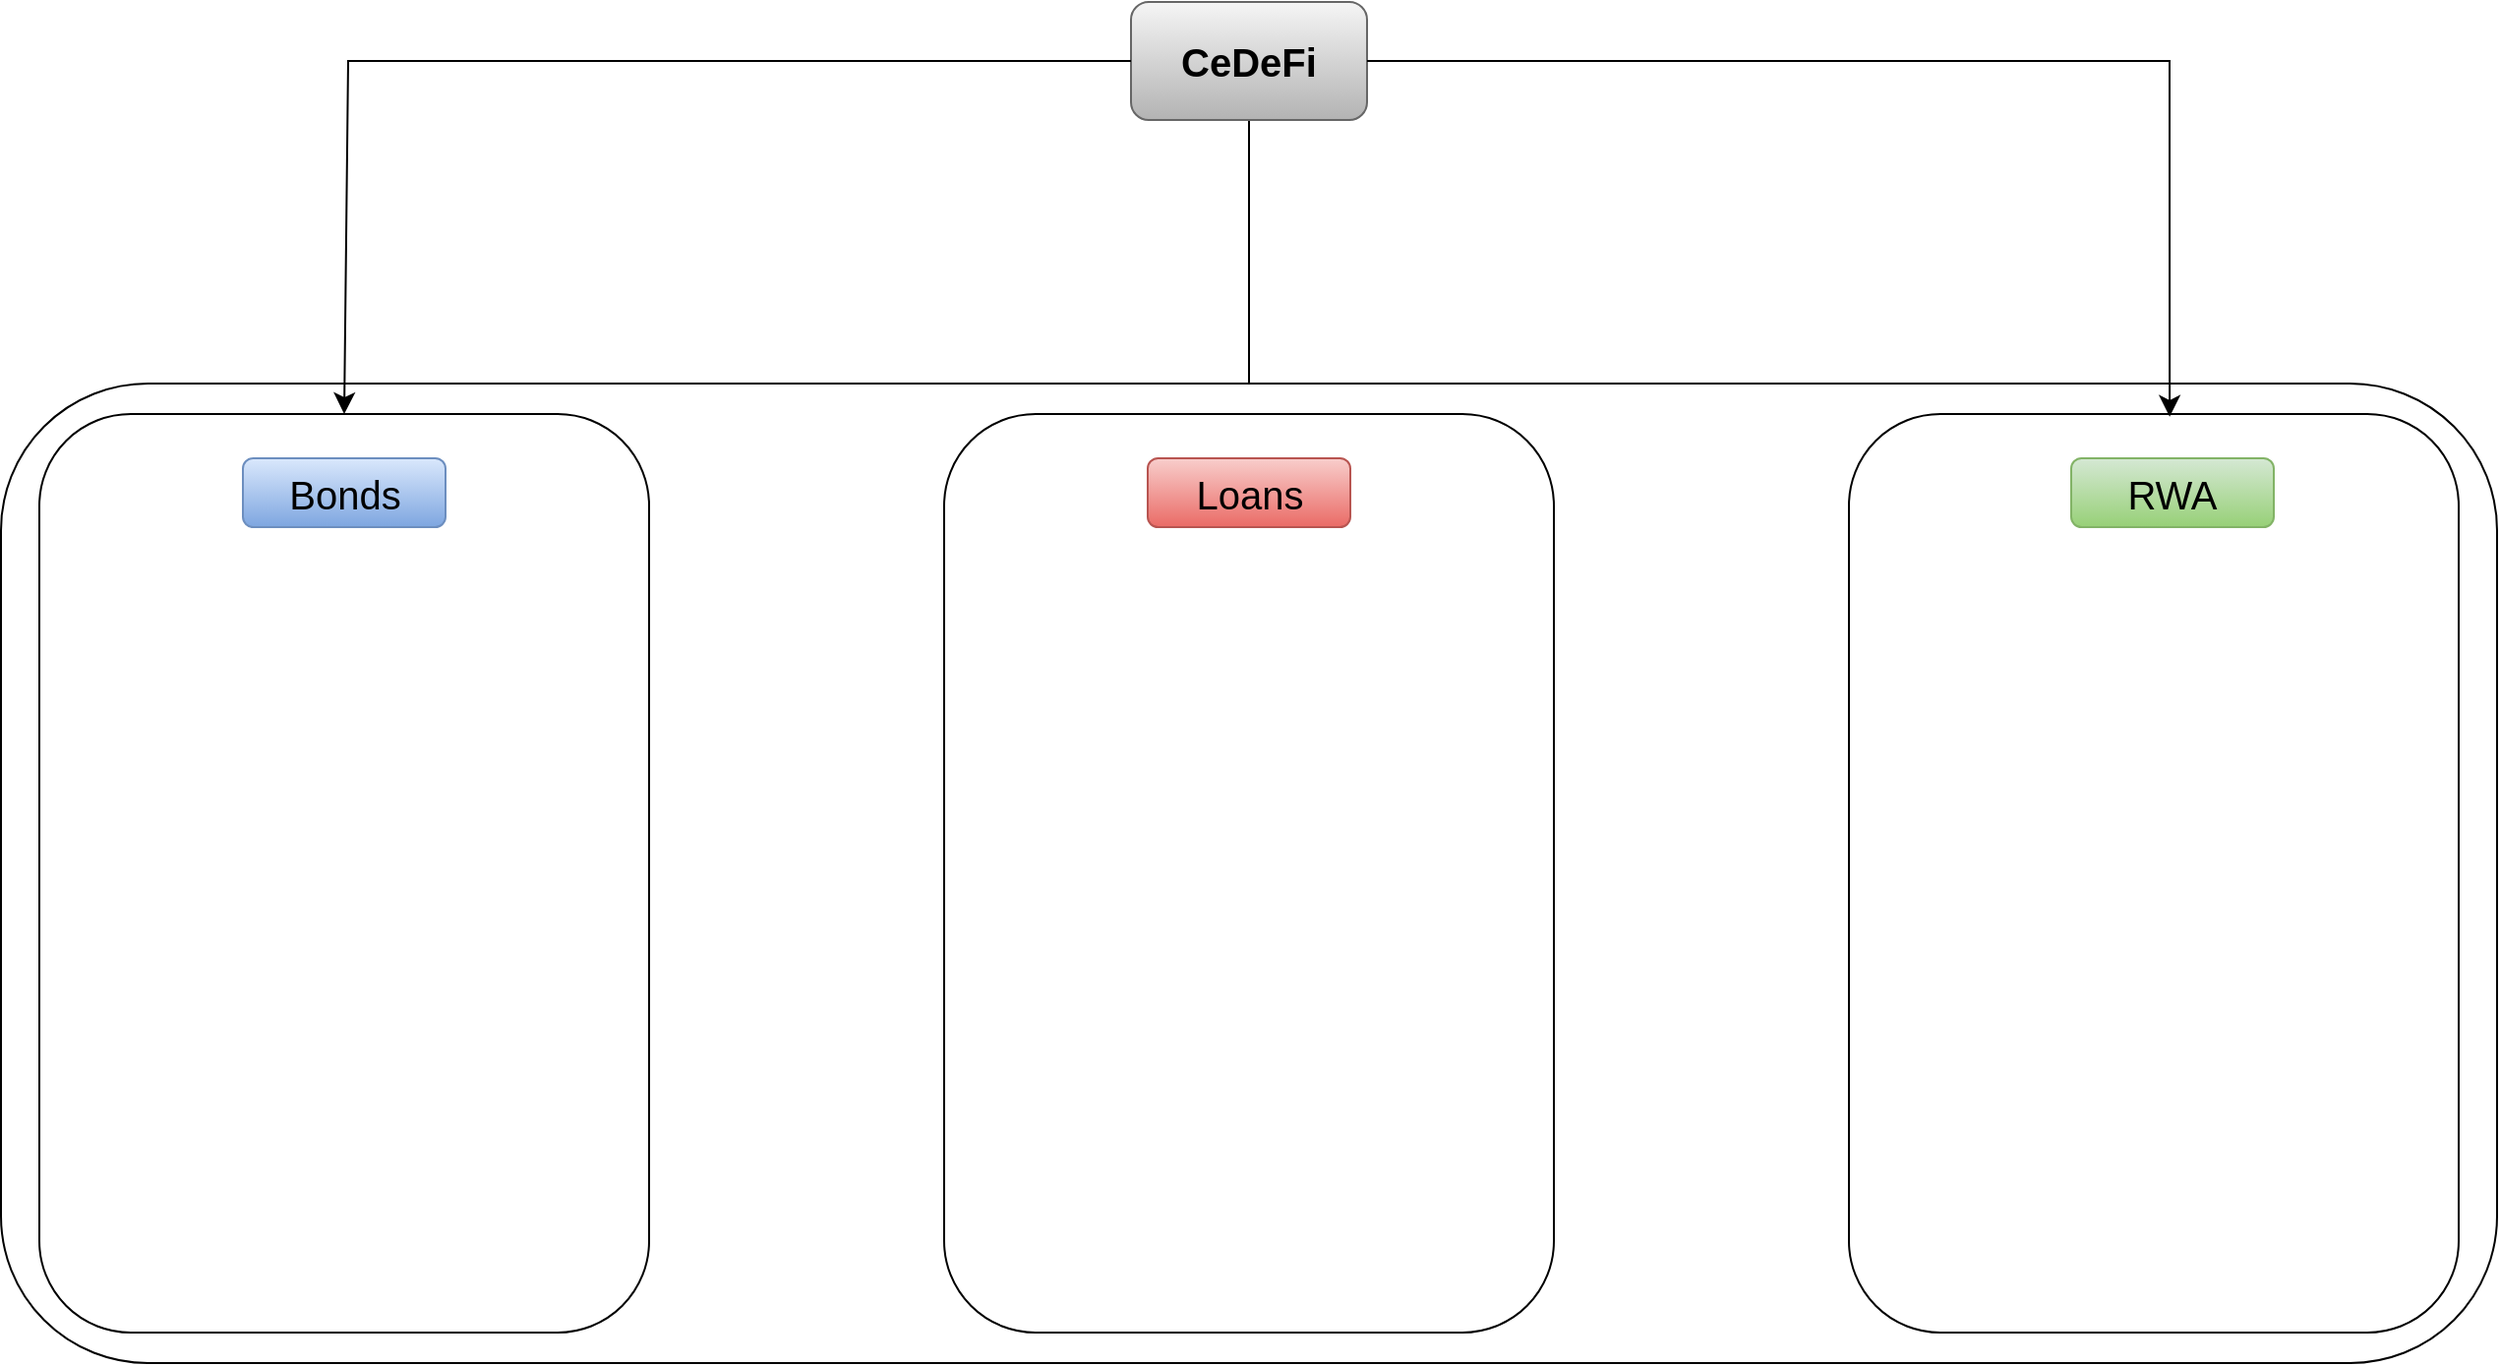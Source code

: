 <mxfile version="26.2.14">
  <diagram name="Page-1" id="bf62UW9w0KqtpKUw2RsD">
    <mxGraphModel dx="2225" dy="1258" grid="0" gridSize="10" guides="1" tooltips="1" connect="1" arrows="1" fold="1" page="0" pageScale="1" pageWidth="1500" pageHeight="800" math="0" shadow="0">
      <root>
        <mxCell id="0" />
        <mxCell id="1" parent="0" />
        <mxCell id="b0HriobLCfODPX51pv7s-11" style="edgeStyle=none;curved=1;rounded=0;orthogonalLoop=1;jettySize=auto;html=1;fontSize=12;startSize=8;endSize=8;" edge="1" parent="1" source="b0HriobLCfODPX51pv7s-1" target="b0HriobLCfODPX51pv7s-4">
          <mxGeometry relative="1" as="geometry" />
        </mxCell>
        <mxCell id="b0HriobLCfODPX51pv7s-1" value="&lt;font style=&quot;font-size: 20px;&quot;&gt;&lt;b&gt;CeDeFi&lt;/b&gt;&lt;/font&gt;" style="rounded=1;whiteSpace=wrap;html=1;fillColor=#f5f5f5;gradientColor=#b3b3b3;strokeColor=#666666;" vertex="1" parent="1">
          <mxGeometry x="108" y="-184" width="120" height="60" as="geometry" />
        </mxCell>
        <mxCell id="b0HriobLCfODPX51pv7s-2" value="" style="rounded=1;whiteSpace=wrap;html=1;" vertex="1" parent="1">
          <mxGeometry x="-466.5" y="10" width="1269" height="498" as="geometry" />
        </mxCell>
        <mxCell id="b0HriobLCfODPX51pv7s-3" value="" style="rounded=1;whiteSpace=wrap;html=1;" vertex="1" parent="1">
          <mxGeometry x="-447" y="25.5" width="310" height="467" as="geometry" />
        </mxCell>
        <mxCell id="b0HriobLCfODPX51pv7s-4" value="" style="rounded=1;whiteSpace=wrap;html=1;" vertex="1" parent="1">
          <mxGeometry x="13" y="25.5" width="310" height="467" as="geometry" />
        </mxCell>
        <mxCell id="b0HriobLCfODPX51pv7s-5" value="" style="rounded=1;whiteSpace=wrap;html=1;" vertex="1" parent="1">
          <mxGeometry x="473" y="25.5" width="310" height="467" as="geometry" />
        </mxCell>
        <mxCell id="b0HriobLCfODPX51pv7s-10" style="edgeStyle=none;curved=0;rounded=0;orthogonalLoop=1;jettySize=auto;html=1;entryX=0.526;entryY=0.003;entryDx=0;entryDy=0;entryPerimeter=0;fontSize=12;startSize=8;endSize=8;exitX=1;exitY=0.5;exitDx=0;exitDy=0;" edge="1" parent="1" source="b0HriobLCfODPX51pv7s-1" target="b0HriobLCfODPX51pv7s-5">
          <mxGeometry relative="1" as="geometry">
            <Array as="points">
              <mxPoint x="636" y="-154" />
            </Array>
          </mxGeometry>
        </mxCell>
        <mxCell id="b0HriobLCfODPX51pv7s-8" style="edgeStyle=none;curved=0;rounded=0;orthogonalLoop=1;jettySize=auto;html=1;exitX=0;exitY=0.5;exitDx=0;exitDy=0;entryX=0.5;entryY=0;entryDx=0;entryDy=0;fontSize=12;startSize=8;endSize=8;" edge="1" parent="1" source="b0HriobLCfODPX51pv7s-1" target="b0HriobLCfODPX51pv7s-3">
          <mxGeometry relative="1" as="geometry">
            <Array as="points">
              <mxPoint x="-290" y="-154" />
            </Array>
          </mxGeometry>
        </mxCell>
        <mxCell id="b0HriobLCfODPX51pv7s-13" value="&lt;font style=&quot;font-size: 20px;&quot;&gt;Bonds&lt;/font&gt;" style="rounded=1;whiteSpace=wrap;html=1;fillColor=#dae8fc;gradientColor=#7ea6e0;strokeColor=#6c8ebf;" vertex="1" parent="1">
          <mxGeometry x="-343.5" y="48" width="103" height="35" as="geometry" />
        </mxCell>
        <mxCell id="b0HriobLCfODPX51pv7s-14" value="&lt;font style=&quot;font-size: 20px;&quot;&gt;Loans&lt;/font&gt;" style="rounded=1;whiteSpace=wrap;html=1;fillColor=#f8cecc;gradientColor=#ea6b66;strokeColor=#b85450;" vertex="1" parent="1">
          <mxGeometry x="116.5" y="48" width="103" height="35" as="geometry" />
        </mxCell>
        <mxCell id="b0HriobLCfODPX51pv7s-15" value="&lt;font style=&quot;font-size: 20px;&quot;&gt;RWA&lt;/font&gt;" style="rounded=1;whiteSpace=wrap;html=1;fillColor=#d5e8d4;gradientColor=#97d077;strokeColor=#82b366;" vertex="1" parent="1">
          <mxGeometry x="586" y="48" width="103" height="35" as="geometry" />
        </mxCell>
      </root>
    </mxGraphModel>
  </diagram>
</mxfile>
